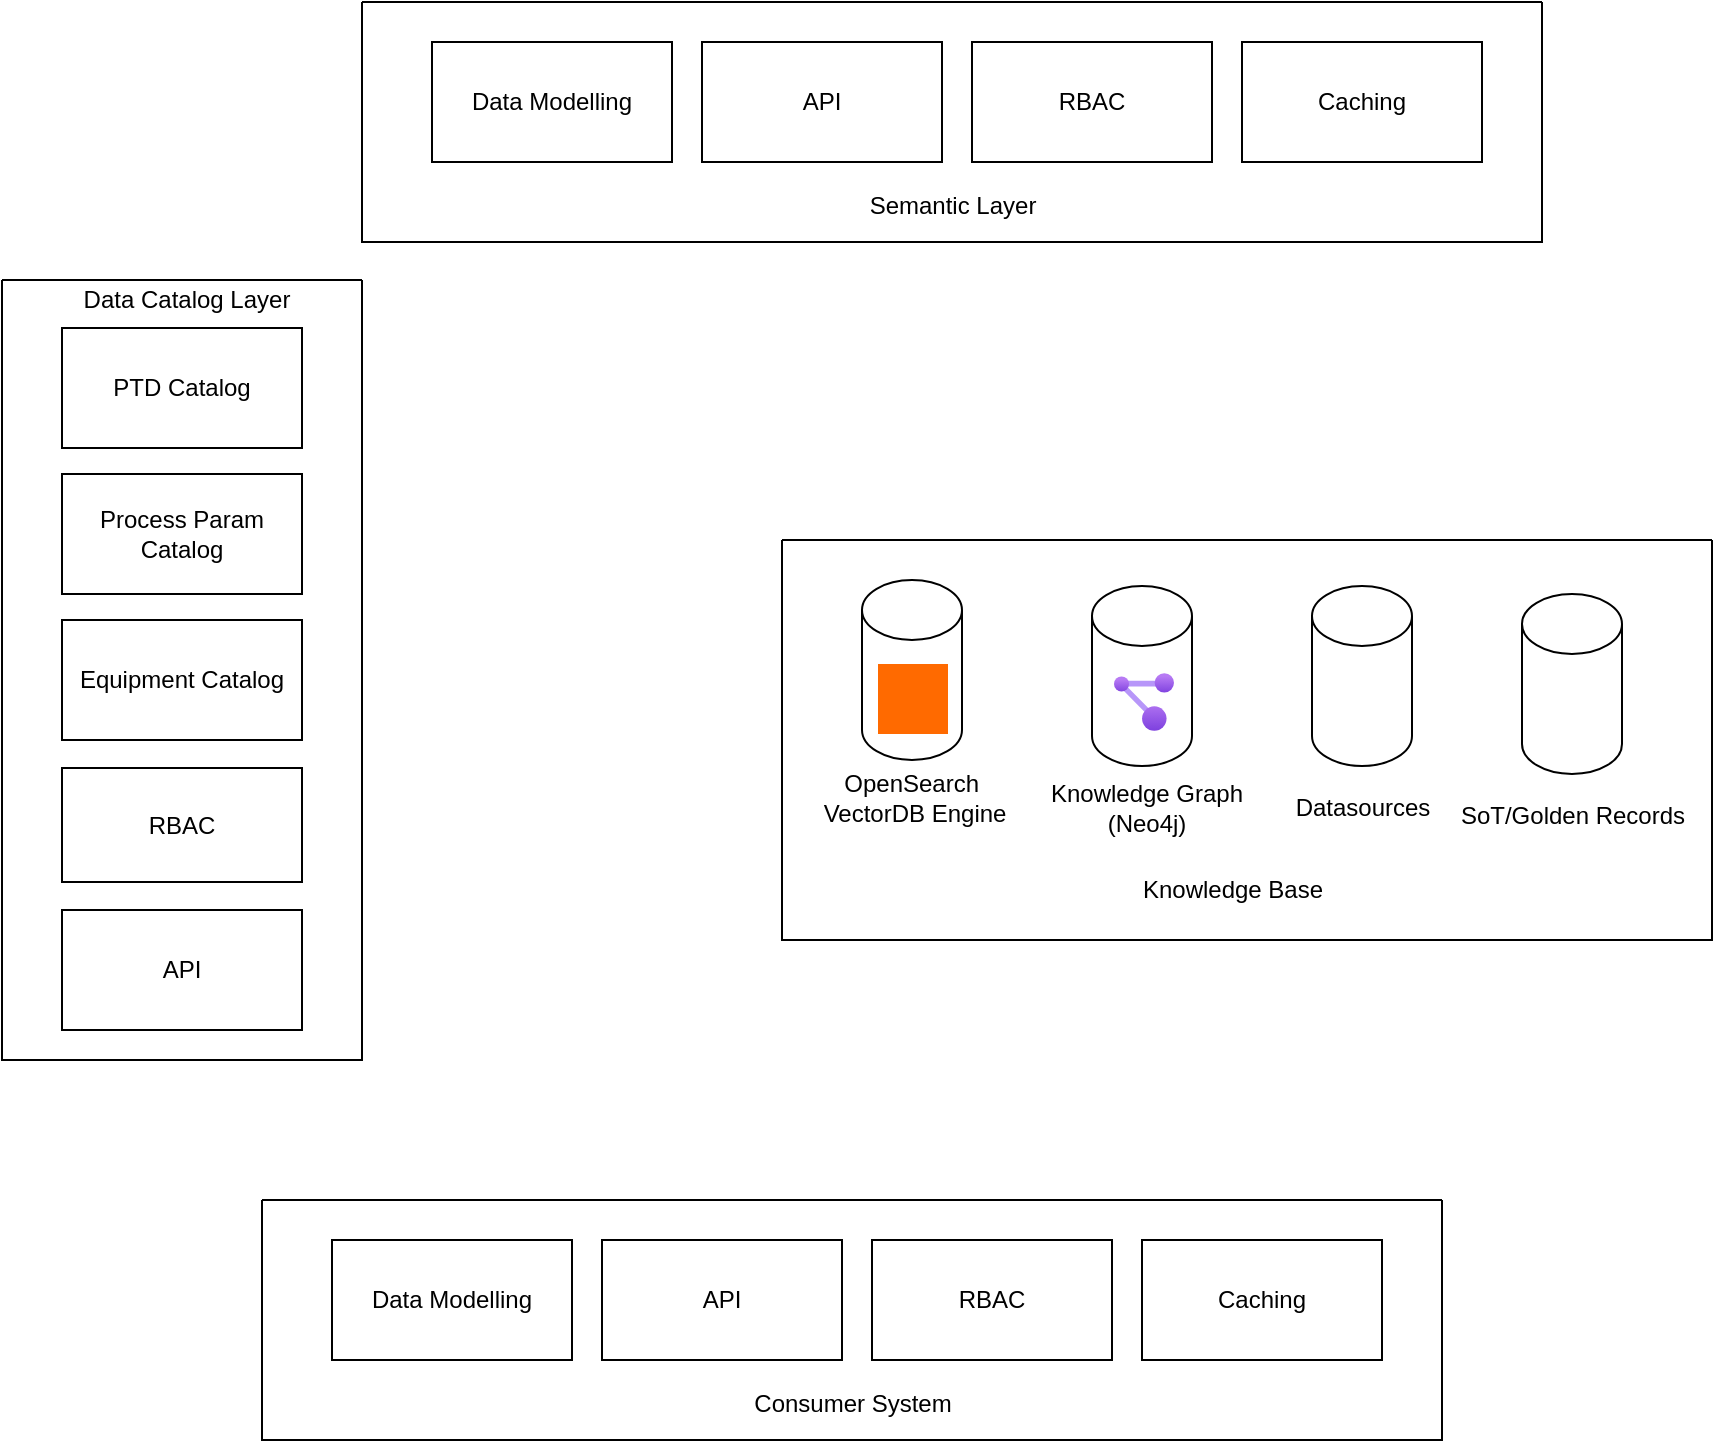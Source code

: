 <mxfile version="28.2.5">
  <diagram name="Page-1" id="mXeHzpeihM_zkkgyVyMK">
    <mxGraphModel dx="1226" dy="661" grid="1" gridSize="10" guides="1" tooltips="1" connect="1" arrows="1" fold="1" page="1" pageScale="1" pageWidth="850" pageHeight="1100" math="0" shadow="0">
      <root>
        <mxCell id="0" />
        <mxCell id="1" parent="0" />
        <mxCell id="Cv1RX9fRt9egd39nL_HI-5" value="" style="swimlane;startSize=0;" vertex="1" parent="1">
          <mxGeometry x="330" y="51" width="590" height="120" as="geometry" />
        </mxCell>
        <mxCell id="Cv1RX9fRt9egd39nL_HI-6" value="Data Modelling" style="rounded=0;whiteSpace=wrap;html=1;" vertex="1" parent="Cv1RX9fRt9egd39nL_HI-5">
          <mxGeometry x="35" y="20" width="120" height="60" as="geometry" />
        </mxCell>
        <mxCell id="Cv1RX9fRt9egd39nL_HI-7" value="Semantic Layer" style="text;html=1;align=center;verticalAlign=middle;resizable=0;points=[];autosize=1;strokeColor=none;fillColor=none;" vertex="1" parent="Cv1RX9fRt9egd39nL_HI-5">
          <mxGeometry x="240" y="87" width="110" height="30" as="geometry" />
        </mxCell>
        <mxCell id="Cv1RX9fRt9egd39nL_HI-9" value="API" style="rounded=0;whiteSpace=wrap;html=1;" vertex="1" parent="Cv1RX9fRt9egd39nL_HI-5">
          <mxGeometry x="170" y="20" width="120" height="60" as="geometry" />
        </mxCell>
        <mxCell id="Cv1RX9fRt9egd39nL_HI-10" value="RBAC" style="rounded=0;whiteSpace=wrap;html=1;" vertex="1" parent="Cv1RX9fRt9egd39nL_HI-5">
          <mxGeometry x="305" y="20" width="120" height="60" as="geometry" />
        </mxCell>
        <mxCell id="Cv1RX9fRt9egd39nL_HI-12" value="Caching" style="rounded=0;whiteSpace=wrap;html=1;" vertex="1" parent="Cv1RX9fRt9egd39nL_HI-5">
          <mxGeometry x="440" y="20" width="120" height="60" as="geometry" />
        </mxCell>
        <mxCell id="Cv1RX9fRt9egd39nL_HI-24" value="" style="group" vertex="1" connectable="0" parent="1">
          <mxGeometry x="150" y="190" width="180" height="390" as="geometry" />
        </mxCell>
        <mxCell id="Cv1RX9fRt9egd39nL_HI-15" value="" style="swimlane;startSize=0;" vertex="1" parent="Cv1RX9fRt9egd39nL_HI-24">
          <mxGeometry width="180" height="390" as="geometry" />
        </mxCell>
        <mxCell id="Cv1RX9fRt9egd39nL_HI-18" value="Data Catalog Layer" style="text;html=1;align=center;verticalAlign=middle;resizable=0;points=[];autosize=1;strokeColor=none;fillColor=none;" vertex="1" parent="Cv1RX9fRt9egd39nL_HI-15">
          <mxGeometry x="27" y="-5" width="130" height="30" as="geometry" />
        </mxCell>
        <mxCell id="Cv1RX9fRt9egd39nL_HI-23" value="" style="group" vertex="1" connectable="0" parent="Cv1RX9fRt9egd39nL_HI-15">
          <mxGeometry x="30" y="19" width="120" height="277" as="geometry" />
        </mxCell>
        <mxCell id="Cv1RX9fRt9egd39nL_HI-17" value="PTD Catalog" style="rounded=0;whiteSpace=wrap;html=1;" vertex="1" parent="Cv1RX9fRt9egd39nL_HI-23">
          <mxGeometry y="5" width="120" height="60" as="geometry" />
        </mxCell>
        <mxCell id="Cv1RX9fRt9egd39nL_HI-19" value="Process Param Catalog" style="rounded=0;whiteSpace=wrap;html=1;" vertex="1" parent="Cv1RX9fRt9egd39nL_HI-23">
          <mxGeometry y="78" width="120" height="60" as="geometry" />
        </mxCell>
        <mxCell id="Cv1RX9fRt9egd39nL_HI-20" value="Equipment Catalog" style="rounded=0;whiteSpace=wrap;html=1;" vertex="1" parent="Cv1RX9fRt9egd39nL_HI-23">
          <mxGeometry y="151" width="120" height="60" as="geometry" />
        </mxCell>
        <mxCell id="Cv1RX9fRt9egd39nL_HI-22" value="RBAC" style="rounded=0;whiteSpace=wrap;html=1;direction=west;" vertex="1" parent="Cv1RX9fRt9egd39nL_HI-23">
          <mxGeometry y="225" width="120" height="57" as="geometry" />
        </mxCell>
        <mxCell id="Cv1RX9fRt9egd39nL_HI-21" value="API" style="rounded=0;whiteSpace=wrap;html=1;direction=west;" vertex="1" parent="Cv1RX9fRt9egd39nL_HI-24">
          <mxGeometry x="30" y="315" width="120" height="60" as="geometry" />
        </mxCell>
        <mxCell id="Cv1RX9fRt9egd39nL_HI-27" value="" style="swimlane;startSize=0;" vertex="1" parent="1">
          <mxGeometry x="540" y="320" width="465" height="200" as="geometry" />
        </mxCell>
        <mxCell id="Cv1RX9fRt9egd39nL_HI-41" value="" style="group" vertex="1" connectable="0" parent="Cv1RX9fRt9egd39nL_HI-27">
          <mxGeometry x="245" y="23" width="90" height="126" as="geometry" />
        </mxCell>
        <mxCell id="Cv1RX9fRt9egd39nL_HI-37" value="" style="group" vertex="1" connectable="0" parent="Cv1RX9fRt9egd39nL_HI-41">
          <mxGeometry x="20" width="50" height="90" as="geometry" />
        </mxCell>
        <mxCell id="Cv1RX9fRt9egd39nL_HI-38" value="" style="shape=cylinder3;whiteSpace=wrap;html=1;boundedLbl=1;backgroundOutline=1;size=15;" vertex="1" parent="Cv1RX9fRt9egd39nL_HI-37">
          <mxGeometry width="50" height="90" as="geometry" />
        </mxCell>
        <mxCell id="Cv1RX9fRt9egd39nL_HI-40" value="Datasources" style="text;html=1;align=center;verticalAlign=middle;resizable=0;points=[];autosize=1;strokeColor=none;fillColor=none;" vertex="1" parent="Cv1RX9fRt9egd39nL_HI-41">
          <mxGeometry y="96" width="90" height="30" as="geometry" />
        </mxCell>
        <mxCell id="Cv1RX9fRt9egd39nL_HI-42" value="" style="group" vertex="1" connectable="0" parent="Cv1RX9fRt9egd39nL_HI-27">
          <mxGeometry x="370" y="27" width="50" height="90" as="geometry" />
        </mxCell>
        <mxCell id="Cv1RX9fRt9egd39nL_HI-43" value="" style="shape=cylinder3;whiteSpace=wrap;html=1;boundedLbl=1;backgroundOutline=1;size=15;" vertex="1" parent="Cv1RX9fRt9egd39nL_HI-42">
          <mxGeometry width="50" height="90" as="geometry" />
        </mxCell>
        <mxCell id="Cv1RX9fRt9egd39nL_HI-44" value="SoT/Golden Records" style="text;html=1;align=center;verticalAlign=middle;resizable=0;points=[];autosize=1;strokeColor=none;fillColor=none;" vertex="1" parent="Cv1RX9fRt9egd39nL_HI-27">
          <mxGeometry x="325" y="123" width="140" height="30" as="geometry" />
        </mxCell>
        <mxCell id="Cv1RX9fRt9egd39nL_HI-45" value="Knowledge Base" style="text;html=1;align=center;verticalAlign=middle;resizable=0;points=[];autosize=1;strokeColor=none;fillColor=none;" vertex="1" parent="Cv1RX9fRt9egd39nL_HI-27">
          <mxGeometry x="170" y="160" width="110" height="30" as="geometry" />
        </mxCell>
        <mxCell id="Cv1RX9fRt9egd39nL_HI-28" value="" style="shape=cylinder3;whiteSpace=wrap;html=1;boundedLbl=1;backgroundOutline=1;size=15;" vertex="1" parent="1">
          <mxGeometry x="580" y="340" width="50" height="90" as="geometry" />
        </mxCell>
        <mxCell id="Cv1RX9fRt9egd39nL_HI-25" value="" style="points=[];html=1;align=center;shadow=0;dashed=0;fillColor=#FF6A00;strokeColor=none;shape=mxgraph.alibaba_cloud.opensearch;" vertex="1" parent="1">
          <mxGeometry x="588" y="382" width="35" height="35" as="geometry" />
        </mxCell>
        <mxCell id="Cv1RX9fRt9egd39nL_HI-29" value="OpenSearch&amp;nbsp;&lt;div&gt;VectorDB Engine&lt;/div&gt;" style="text;html=1;align=center;verticalAlign=middle;resizable=0;points=[];autosize=1;strokeColor=none;fillColor=none;" vertex="1" parent="1">
          <mxGeometry x="550.5" y="429" width="110" height="40" as="geometry" />
        </mxCell>
        <mxCell id="Cv1RX9fRt9egd39nL_HI-35" value="" style="group" vertex="1" connectable="0" parent="1">
          <mxGeometry x="673" y="343" width="109" height="131" as="geometry" />
        </mxCell>
        <mxCell id="Cv1RX9fRt9egd39nL_HI-34" value="" style="group" vertex="1" connectable="0" parent="Cv1RX9fRt9egd39nL_HI-35">
          <mxGeometry x="22" width="50" height="90" as="geometry" />
        </mxCell>
        <mxCell id="Cv1RX9fRt9egd39nL_HI-31" value="" style="shape=cylinder3;whiteSpace=wrap;html=1;boundedLbl=1;backgroundOutline=1;size=15;" vertex="1" parent="Cv1RX9fRt9egd39nL_HI-34">
          <mxGeometry width="50" height="90" as="geometry" />
        </mxCell>
        <mxCell id="Cv1RX9fRt9egd39nL_HI-30" value="" style="image;html=1;points=[];align=center;fontSize=12;image=img/lib/azure2/management_governance/Resource_Graph_Explorer.svg;" vertex="1" parent="Cv1RX9fRt9egd39nL_HI-34">
          <mxGeometry x="11" y="43" width="30" height="30" as="geometry" />
        </mxCell>
        <mxCell id="Cv1RX9fRt9egd39nL_HI-32" value="Knowledge Graph&lt;br&gt;(Neo4j)" style="text;html=1;align=center;verticalAlign=middle;resizable=0;points=[];autosize=1;strokeColor=none;fillColor=none;" vertex="1" parent="Cv1RX9fRt9egd39nL_HI-35">
          <mxGeometry x="-11" y="91" width="120" height="40" as="geometry" />
        </mxCell>
        <mxCell id="Cv1RX9fRt9egd39nL_HI-46" value="" style="swimlane;startSize=0;" vertex="1" parent="1">
          <mxGeometry x="280" y="650" width="590" height="120" as="geometry" />
        </mxCell>
        <mxCell id="Cv1RX9fRt9egd39nL_HI-47" value="Data Modelling" style="rounded=0;whiteSpace=wrap;html=1;" vertex="1" parent="Cv1RX9fRt9egd39nL_HI-46">
          <mxGeometry x="35" y="20" width="120" height="60" as="geometry" />
        </mxCell>
        <mxCell id="Cv1RX9fRt9egd39nL_HI-48" value="Consumer System" style="text;html=1;align=center;verticalAlign=middle;resizable=0;points=[];autosize=1;strokeColor=none;fillColor=none;" vertex="1" parent="Cv1RX9fRt9egd39nL_HI-46">
          <mxGeometry x="235" y="87" width="120" height="30" as="geometry" />
        </mxCell>
        <mxCell id="Cv1RX9fRt9egd39nL_HI-49" value="API" style="rounded=0;whiteSpace=wrap;html=1;" vertex="1" parent="Cv1RX9fRt9egd39nL_HI-46">
          <mxGeometry x="170" y="20" width="120" height="60" as="geometry" />
        </mxCell>
        <mxCell id="Cv1RX9fRt9egd39nL_HI-50" value="RBAC" style="rounded=0;whiteSpace=wrap;html=1;" vertex="1" parent="Cv1RX9fRt9egd39nL_HI-46">
          <mxGeometry x="305" y="20" width="120" height="60" as="geometry" />
        </mxCell>
        <mxCell id="Cv1RX9fRt9egd39nL_HI-51" value="Caching" style="rounded=0;whiteSpace=wrap;html=1;" vertex="1" parent="Cv1RX9fRt9egd39nL_HI-46">
          <mxGeometry x="440" y="20" width="120" height="60" as="geometry" />
        </mxCell>
      </root>
    </mxGraphModel>
  </diagram>
</mxfile>

